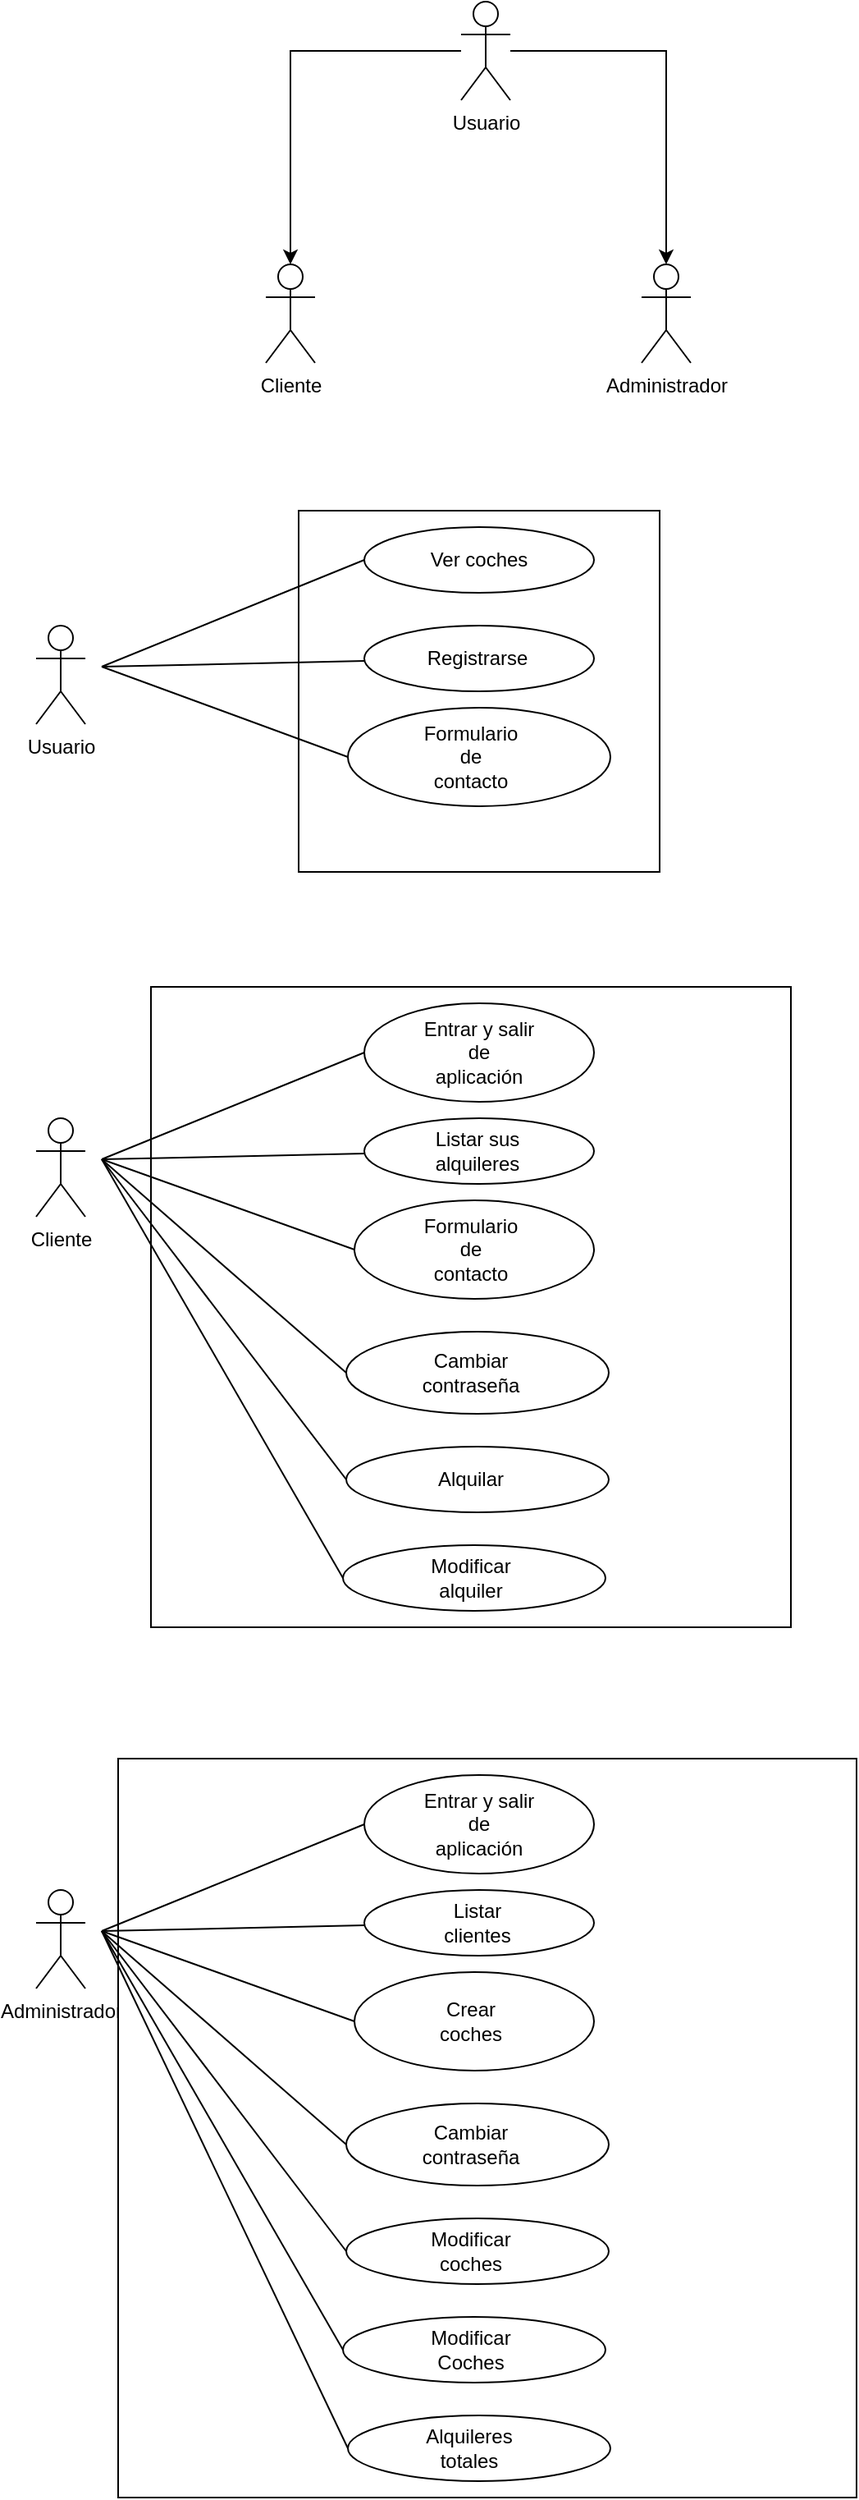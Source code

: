<mxfile version="17.5.1" type="device"><diagram id="851uk6yL0kvSGre5HY0d" name="Page-1"><mxGraphModel dx="1038" dy="579" grid="1" gridSize="10" guides="1" tooltips="1" connect="1" arrows="1" fold="1" page="1" pageScale="1" pageWidth="827" pageHeight="1169" math="0" shadow="0"><root><mxCell id="0"/><mxCell id="1" parent="0"/><mxCell id="5LXrYUm7WMb00N9_illC-5" value="" style="edgeStyle=orthogonalEdgeStyle;rounded=0;orthogonalLoop=1;jettySize=auto;html=1;" edge="1" parent="1" source="5LXrYUm7WMb00N9_illC-1" target="5LXrYUm7WMb00N9_illC-4"><mxGeometry relative="1" as="geometry"/></mxCell><mxCell id="5LXrYUm7WMb00N9_illC-7" value="" style="edgeStyle=orthogonalEdgeStyle;rounded=0;orthogonalLoop=1;jettySize=auto;html=1;" edge="1" parent="1" source="5LXrYUm7WMb00N9_illC-1" target="5LXrYUm7WMb00N9_illC-6"><mxGeometry relative="1" as="geometry"/></mxCell><mxCell id="5LXrYUm7WMb00N9_illC-1" value="Usuario" style="shape=umlActor;verticalLabelPosition=bottom;verticalAlign=top;html=1;outlineConnect=0;" vertex="1" parent="1"><mxGeometry x="399" y="110" width="30" height="60" as="geometry"/></mxCell><mxCell id="5LXrYUm7WMb00N9_illC-4" value="Cliente" style="shape=umlActor;verticalLabelPosition=bottom;verticalAlign=top;html=1;outlineConnect=0;" vertex="1" parent="1"><mxGeometry x="280" y="270" width="30" height="60" as="geometry"/></mxCell><mxCell id="5LXrYUm7WMb00N9_illC-6" value="Administrador" style="shape=umlActor;verticalLabelPosition=bottom;verticalAlign=top;html=1;outlineConnect=0;" vertex="1" parent="1"><mxGeometry x="509" y="270" width="30" height="60" as="geometry"/></mxCell><mxCell id="5LXrYUm7WMb00N9_illC-9" value="Usuario" style="shape=umlActor;verticalLabelPosition=bottom;verticalAlign=top;html=1;outlineConnect=0;" vertex="1" parent="1"><mxGeometry x="140" y="490" width="30" height="60" as="geometry"/></mxCell><mxCell id="5LXrYUm7WMb00N9_illC-10" value="" style="whiteSpace=wrap;html=1;aspect=fixed;" vertex="1" parent="1"><mxGeometry x="300" y="420" width="220" height="220" as="geometry"/></mxCell><mxCell id="5LXrYUm7WMb00N9_illC-13" value="" style="ellipse;whiteSpace=wrap;html=1;" vertex="1" parent="1"><mxGeometry x="340" y="430" width="140" height="40" as="geometry"/></mxCell><mxCell id="5LXrYUm7WMb00N9_illC-14" value="Ver coches" style="text;html=1;strokeColor=none;fillColor=none;align=center;verticalAlign=middle;whiteSpace=wrap;rounded=0;" vertex="1" parent="1"><mxGeometry x="375" y="435" width="70" height="30" as="geometry"/></mxCell><mxCell id="5LXrYUm7WMb00N9_illC-15" value="" style="ellipse;whiteSpace=wrap;html=1;" vertex="1" parent="1"><mxGeometry x="340" y="490" width="140" height="40" as="geometry"/></mxCell><mxCell id="5LXrYUm7WMb00N9_illC-16" value="Registrarse" style="text;html=1;strokeColor=none;fillColor=none;align=center;verticalAlign=middle;whiteSpace=wrap;rounded=0;" vertex="1" parent="1"><mxGeometry x="379" y="495" width="60" height="30" as="geometry"/></mxCell><mxCell id="5LXrYUm7WMb00N9_illC-17" value="" style="ellipse;whiteSpace=wrap;html=1;" vertex="1" parent="1"><mxGeometry x="330" y="540" width="160" height="60" as="geometry"/></mxCell><mxCell id="5LXrYUm7WMb00N9_illC-18" value="Formulario de contacto" style="text;html=1;strokeColor=none;fillColor=none;align=center;verticalAlign=middle;whiteSpace=wrap;rounded=0;" vertex="1" parent="1"><mxGeometry x="375" y="555" width="60" height="30" as="geometry"/></mxCell><mxCell id="5LXrYUm7WMb00N9_illC-19" value="" style="endArrow=none;html=1;rounded=0;entryX=0;entryY=0.5;entryDx=0;entryDy=0;" edge="1" parent="1" target="5LXrYUm7WMb00N9_illC-13"><mxGeometry width="50" height="50" relative="1" as="geometry"><mxPoint x="180" y="515" as="sourcePoint"/><mxPoint x="230" y="465" as="targetPoint"/></mxGeometry></mxCell><mxCell id="5LXrYUm7WMb00N9_illC-20" value="" style="endArrow=none;html=1;rounded=0;" edge="1" parent="1" target="5LXrYUm7WMb00N9_illC-15"><mxGeometry width="50" height="50" relative="1" as="geometry"><mxPoint x="180" y="515" as="sourcePoint"/><mxPoint x="230" y="465" as="targetPoint"/></mxGeometry></mxCell><mxCell id="5LXrYUm7WMb00N9_illC-21" value="" style="endArrow=none;html=1;rounded=0;entryX=0;entryY=0.5;entryDx=0;entryDy=0;" edge="1" parent="1" target="5LXrYUm7WMb00N9_illC-17"><mxGeometry width="50" height="50" relative="1" as="geometry"><mxPoint x="180" y="515" as="sourcePoint"/><mxPoint x="230" y="465" as="targetPoint"/></mxGeometry></mxCell><mxCell id="5LXrYUm7WMb00N9_illC-22" value="Cliente" style="shape=umlActor;verticalLabelPosition=bottom;verticalAlign=top;html=1;outlineConnect=0;" vertex="1" parent="1"><mxGeometry x="140" y="790" width="30" height="60" as="geometry"/></mxCell><mxCell id="5LXrYUm7WMb00N9_illC-23" value="" style="whiteSpace=wrap;html=1;aspect=fixed;" vertex="1" parent="1"><mxGeometry x="210" y="710" width="390" height="390" as="geometry"/></mxCell><mxCell id="5LXrYUm7WMb00N9_illC-24" value="" style="ellipse;whiteSpace=wrap;html=1;" vertex="1" parent="1"><mxGeometry x="340" y="720" width="140" height="60" as="geometry"/></mxCell><mxCell id="5LXrYUm7WMb00N9_illC-25" value="Entrar y salir de aplicación" style="text;html=1;strokeColor=none;fillColor=none;align=center;verticalAlign=middle;whiteSpace=wrap;rounded=0;" vertex="1" parent="1"><mxGeometry x="375" y="735" width="70" height="30" as="geometry"/></mxCell><mxCell id="5LXrYUm7WMb00N9_illC-26" value="" style="ellipse;whiteSpace=wrap;html=1;" vertex="1" parent="1"><mxGeometry x="340" y="790" width="140" height="40" as="geometry"/></mxCell><mxCell id="5LXrYUm7WMb00N9_illC-27" value="Listar sus alquileres" style="text;html=1;strokeColor=none;fillColor=none;align=center;verticalAlign=middle;whiteSpace=wrap;rounded=0;" vertex="1" parent="1"><mxGeometry x="379" y="795" width="60" height="30" as="geometry"/></mxCell><mxCell id="5LXrYUm7WMb00N9_illC-28" value="" style="ellipse;whiteSpace=wrap;html=1;" vertex="1" parent="1"><mxGeometry x="334" y="840" width="146" height="60" as="geometry"/></mxCell><mxCell id="5LXrYUm7WMb00N9_illC-29" value="Formulario de contacto" style="text;html=1;strokeColor=none;fillColor=none;align=center;verticalAlign=middle;whiteSpace=wrap;rounded=0;" vertex="1" parent="1"><mxGeometry x="375" y="855" width="60" height="30" as="geometry"/></mxCell><mxCell id="5LXrYUm7WMb00N9_illC-30" value="" style="endArrow=none;html=1;rounded=0;entryX=0;entryY=0.5;entryDx=0;entryDy=0;" edge="1" parent="1" target="5LXrYUm7WMb00N9_illC-24"><mxGeometry width="50" height="50" relative="1" as="geometry"><mxPoint x="180" y="815" as="sourcePoint"/><mxPoint x="230" y="765" as="targetPoint"/></mxGeometry></mxCell><mxCell id="5LXrYUm7WMb00N9_illC-31" value="" style="endArrow=none;html=1;rounded=0;" edge="1" parent="1" target="5LXrYUm7WMb00N9_illC-26"><mxGeometry width="50" height="50" relative="1" as="geometry"><mxPoint x="180" y="815" as="sourcePoint"/><mxPoint x="230" y="765" as="targetPoint"/></mxGeometry></mxCell><mxCell id="5LXrYUm7WMb00N9_illC-32" value="" style="endArrow=none;html=1;rounded=0;entryX=0;entryY=0.5;entryDx=0;entryDy=0;" edge="1" parent="1" target="5LXrYUm7WMb00N9_illC-28"><mxGeometry width="50" height="50" relative="1" as="geometry"><mxPoint x="180" y="815" as="sourcePoint"/><mxPoint x="230" y="765" as="targetPoint"/></mxGeometry></mxCell><mxCell id="5LXrYUm7WMb00N9_illC-33" value="" style="ellipse;whiteSpace=wrap;html=1;" vertex="1" parent="1"><mxGeometry x="329" y="920" width="160" height="50" as="geometry"/></mxCell><mxCell id="5LXrYUm7WMb00N9_illC-34" value="Cambiar contraseña" style="text;html=1;strokeColor=none;fillColor=none;align=center;verticalAlign=middle;whiteSpace=wrap;rounded=0;" vertex="1" parent="1"><mxGeometry x="355" y="930" width="100" height="30" as="geometry"/></mxCell><mxCell id="5LXrYUm7WMb00N9_illC-37" value="" style="endArrow=none;html=1;rounded=0;entryX=0;entryY=0.5;entryDx=0;entryDy=0;" edge="1" parent="1" target="5LXrYUm7WMb00N9_illC-33"><mxGeometry width="50" height="50" relative="1" as="geometry"><mxPoint x="180" y="815" as="sourcePoint"/><mxPoint x="230" y="765" as="targetPoint"/></mxGeometry></mxCell><mxCell id="5LXrYUm7WMb00N9_illC-38" value="" style="ellipse;whiteSpace=wrap;html=1;" vertex="1" parent="1"><mxGeometry x="329" y="990" width="160" height="40" as="geometry"/></mxCell><mxCell id="5LXrYUm7WMb00N9_illC-39" value="Alquilar" style="text;html=1;strokeColor=none;fillColor=none;align=center;verticalAlign=middle;whiteSpace=wrap;rounded=0;" vertex="1" parent="1"><mxGeometry x="375" y="995" width="60" height="30" as="geometry"/></mxCell><mxCell id="5LXrYUm7WMb00N9_illC-40" value="" style="endArrow=none;html=1;rounded=0;exitX=0;exitY=0.5;exitDx=0;exitDy=0;" edge="1" parent="1" source="5LXrYUm7WMb00N9_illC-38"><mxGeometry width="50" height="50" relative="1" as="geometry"><mxPoint x="140" y="855" as="sourcePoint"/><mxPoint x="180" y="815" as="targetPoint"/></mxGeometry></mxCell><mxCell id="5LXrYUm7WMb00N9_illC-41" value="" style="ellipse;whiteSpace=wrap;html=1;" vertex="1" parent="1"><mxGeometry x="327" y="1050" width="160" height="40" as="geometry"/></mxCell><mxCell id="5LXrYUm7WMb00N9_illC-42" value="Modificar alquiler" style="text;html=1;strokeColor=none;fillColor=none;align=center;verticalAlign=middle;whiteSpace=wrap;rounded=0;" vertex="1" parent="1"><mxGeometry x="375" y="1055" width="60" height="30" as="geometry"/></mxCell><mxCell id="5LXrYUm7WMb00N9_illC-44" value="" style="endArrow=none;html=1;rounded=0;entryX=0;entryY=0.5;entryDx=0;entryDy=0;" edge="1" parent="1" target="5LXrYUm7WMb00N9_illC-41"><mxGeometry width="50" height="50" relative="1" as="geometry"><mxPoint x="180" y="815" as="sourcePoint"/><mxPoint x="230" y="765" as="targetPoint"/></mxGeometry></mxCell><mxCell id="5LXrYUm7WMb00N9_illC-45" value="Administrador" style="shape=umlActor;verticalLabelPosition=bottom;verticalAlign=top;html=1;outlineConnect=0;" vertex="1" parent="1"><mxGeometry x="140" y="1260" width="30" height="60" as="geometry"/></mxCell><mxCell id="5LXrYUm7WMb00N9_illC-46" value="" style="whiteSpace=wrap;html=1;aspect=fixed;" vertex="1" parent="1"><mxGeometry x="190" y="1180" width="450" height="450" as="geometry"/></mxCell><mxCell id="5LXrYUm7WMb00N9_illC-47" value="" style="ellipse;whiteSpace=wrap;html=1;" vertex="1" parent="1"><mxGeometry x="340" y="1190" width="140" height="60" as="geometry"/></mxCell><mxCell id="5LXrYUm7WMb00N9_illC-48" value="Entrar y salir de aplicación" style="text;html=1;strokeColor=none;fillColor=none;align=center;verticalAlign=middle;whiteSpace=wrap;rounded=0;" vertex="1" parent="1"><mxGeometry x="375" y="1205" width="70" height="30" as="geometry"/></mxCell><mxCell id="5LXrYUm7WMb00N9_illC-49" value="" style="ellipse;whiteSpace=wrap;html=1;" vertex="1" parent="1"><mxGeometry x="340" y="1260" width="140" height="40" as="geometry"/></mxCell><mxCell id="5LXrYUm7WMb00N9_illC-50" value="Listar clientes" style="text;html=1;strokeColor=none;fillColor=none;align=center;verticalAlign=middle;whiteSpace=wrap;rounded=0;" vertex="1" parent="1"><mxGeometry x="379" y="1265" width="60" height="30" as="geometry"/></mxCell><mxCell id="5LXrYUm7WMb00N9_illC-51" value="" style="ellipse;whiteSpace=wrap;html=1;" vertex="1" parent="1"><mxGeometry x="334" y="1310" width="146" height="60" as="geometry"/></mxCell><mxCell id="5LXrYUm7WMb00N9_illC-52" value="Crear coches" style="text;html=1;strokeColor=none;fillColor=none;align=center;verticalAlign=middle;whiteSpace=wrap;rounded=0;" vertex="1" parent="1"><mxGeometry x="375" y="1325" width="60" height="30" as="geometry"/></mxCell><mxCell id="5LXrYUm7WMb00N9_illC-53" value="" style="endArrow=none;html=1;rounded=0;entryX=0;entryY=0.5;entryDx=0;entryDy=0;" edge="1" parent="1" target="5LXrYUm7WMb00N9_illC-47"><mxGeometry width="50" height="50" relative="1" as="geometry"><mxPoint x="180" y="1285" as="sourcePoint"/><mxPoint x="230" y="1235" as="targetPoint"/></mxGeometry></mxCell><mxCell id="5LXrYUm7WMb00N9_illC-54" value="" style="endArrow=none;html=1;rounded=0;" edge="1" parent="1" target="5LXrYUm7WMb00N9_illC-49"><mxGeometry width="50" height="50" relative="1" as="geometry"><mxPoint x="180" y="1285" as="sourcePoint"/><mxPoint x="230" y="1235" as="targetPoint"/></mxGeometry></mxCell><mxCell id="5LXrYUm7WMb00N9_illC-55" value="" style="endArrow=none;html=1;rounded=0;entryX=0;entryY=0.5;entryDx=0;entryDy=0;" edge="1" parent="1" target="5LXrYUm7WMb00N9_illC-51"><mxGeometry width="50" height="50" relative="1" as="geometry"><mxPoint x="180" y="1285" as="sourcePoint"/><mxPoint x="230" y="1235" as="targetPoint"/></mxGeometry></mxCell><mxCell id="5LXrYUm7WMb00N9_illC-56" value="" style="ellipse;whiteSpace=wrap;html=1;" vertex="1" parent="1"><mxGeometry x="329" y="1390" width="160" height="50" as="geometry"/></mxCell><mxCell id="5LXrYUm7WMb00N9_illC-57" value="Cambiar contraseña" style="text;html=1;strokeColor=none;fillColor=none;align=center;verticalAlign=middle;whiteSpace=wrap;rounded=0;" vertex="1" parent="1"><mxGeometry x="355" y="1400" width="100" height="30" as="geometry"/></mxCell><mxCell id="5LXrYUm7WMb00N9_illC-58" value="" style="endArrow=none;html=1;rounded=0;entryX=0;entryY=0.5;entryDx=0;entryDy=0;" edge="1" parent="1" target="5LXrYUm7WMb00N9_illC-56"><mxGeometry width="50" height="50" relative="1" as="geometry"><mxPoint x="180" y="1285" as="sourcePoint"/><mxPoint x="230" y="1235" as="targetPoint"/></mxGeometry></mxCell><mxCell id="5LXrYUm7WMb00N9_illC-59" value="" style="ellipse;whiteSpace=wrap;html=1;" vertex="1" parent="1"><mxGeometry x="329" y="1460" width="160" height="40" as="geometry"/></mxCell><mxCell id="5LXrYUm7WMb00N9_illC-60" value="Modificar coches" style="text;html=1;strokeColor=none;fillColor=none;align=center;verticalAlign=middle;whiteSpace=wrap;rounded=0;" vertex="1" parent="1"><mxGeometry x="375" y="1465" width="60" height="30" as="geometry"/></mxCell><mxCell id="5LXrYUm7WMb00N9_illC-61" value="" style="endArrow=none;html=1;rounded=0;exitX=0;exitY=0.5;exitDx=0;exitDy=0;" edge="1" parent="1" source="5LXrYUm7WMb00N9_illC-59"><mxGeometry width="50" height="50" relative="1" as="geometry"><mxPoint x="140" y="1325" as="sourcePoint"/><mxPoint x="180" y="1285" as="targetPoint"/></mxGeometry></mxCell><mxCell id="5LXrYUm7WMb00N9_illC-62" value="" style="ellipse;whiteSpace=wrap;html=1;" vertex="1" parent="1"><mxGeometry x="327" y="1520" width="160" height="40" as="geometry"/></mxCell><mxCell id="5LXrYUm7WMb00N9_illC-63" value="Modificar Coches" style="text;html=1;strokeColor=none;fillColor=none;align=center;verticalAlign=middle;whiteSpace=wrap;rounded=0;" vertex="1" parent="1"><mxGeometry x="375" y="1525" width="60" height="30" as="geometry"/></mxCell><mxCell id="5LXrYUm7WMb00N9_illC-64" value="" style="endArrow=none;html=1;rounded=0;entryX=0;entryY=0.5;entryDx=0;entryDy=0;" edge="1" parent="1" target="5LXrYUm7WMb00N9_illC-62"><mxGeometry width="50" height="50" relative="1" as="geometry"><mxPoint x="180" y="1285" as="sourcePoint"/><mxPoint x="230" y="1235" as="targetPoint"/></mxGeometry></mxCell><mxCell id="5LXrYUm7WMb00N9_illC-65" value="" style="ellipse;whiteSpace=wrap;html=1;" vertex="1" parent="1"><mxGeometry x="330" y="1580" width="160" height="40" as="geometry"/></mxCell><mxCell id="5LXrYUm7WMb00N9_illC-66" value="Alquileres totales" style="text;html=1;strokeColor=none;fillColor=none;align=center;verticalAlign=middle;whiteSpace=wrap;rounded=0;" vertex="1" parent="1"><mxGeometry x="374" y="1585" width="60" height="30" as="geometry"/></mxCell><mxCell id="5LXrYUm7WMb00N9_illC-67" value="" style="endArrow=none;html=1;rounded=0;entryX=0;entryY=0.5;entryDx=0;entryDy=0;" edge="1" parent="1" target="5LXrYUm7WMb00N9_illC-65"><mxGeometry width="50" height="50" relative="1" as="geometry"><mxPoint x="180" y="1285" as="sourcePoint"/><mxPoint x="230" y="1235" as="targetPoint"/></mxGeometry></mxCell></root></mxGraphModel></diagram></mxfile>